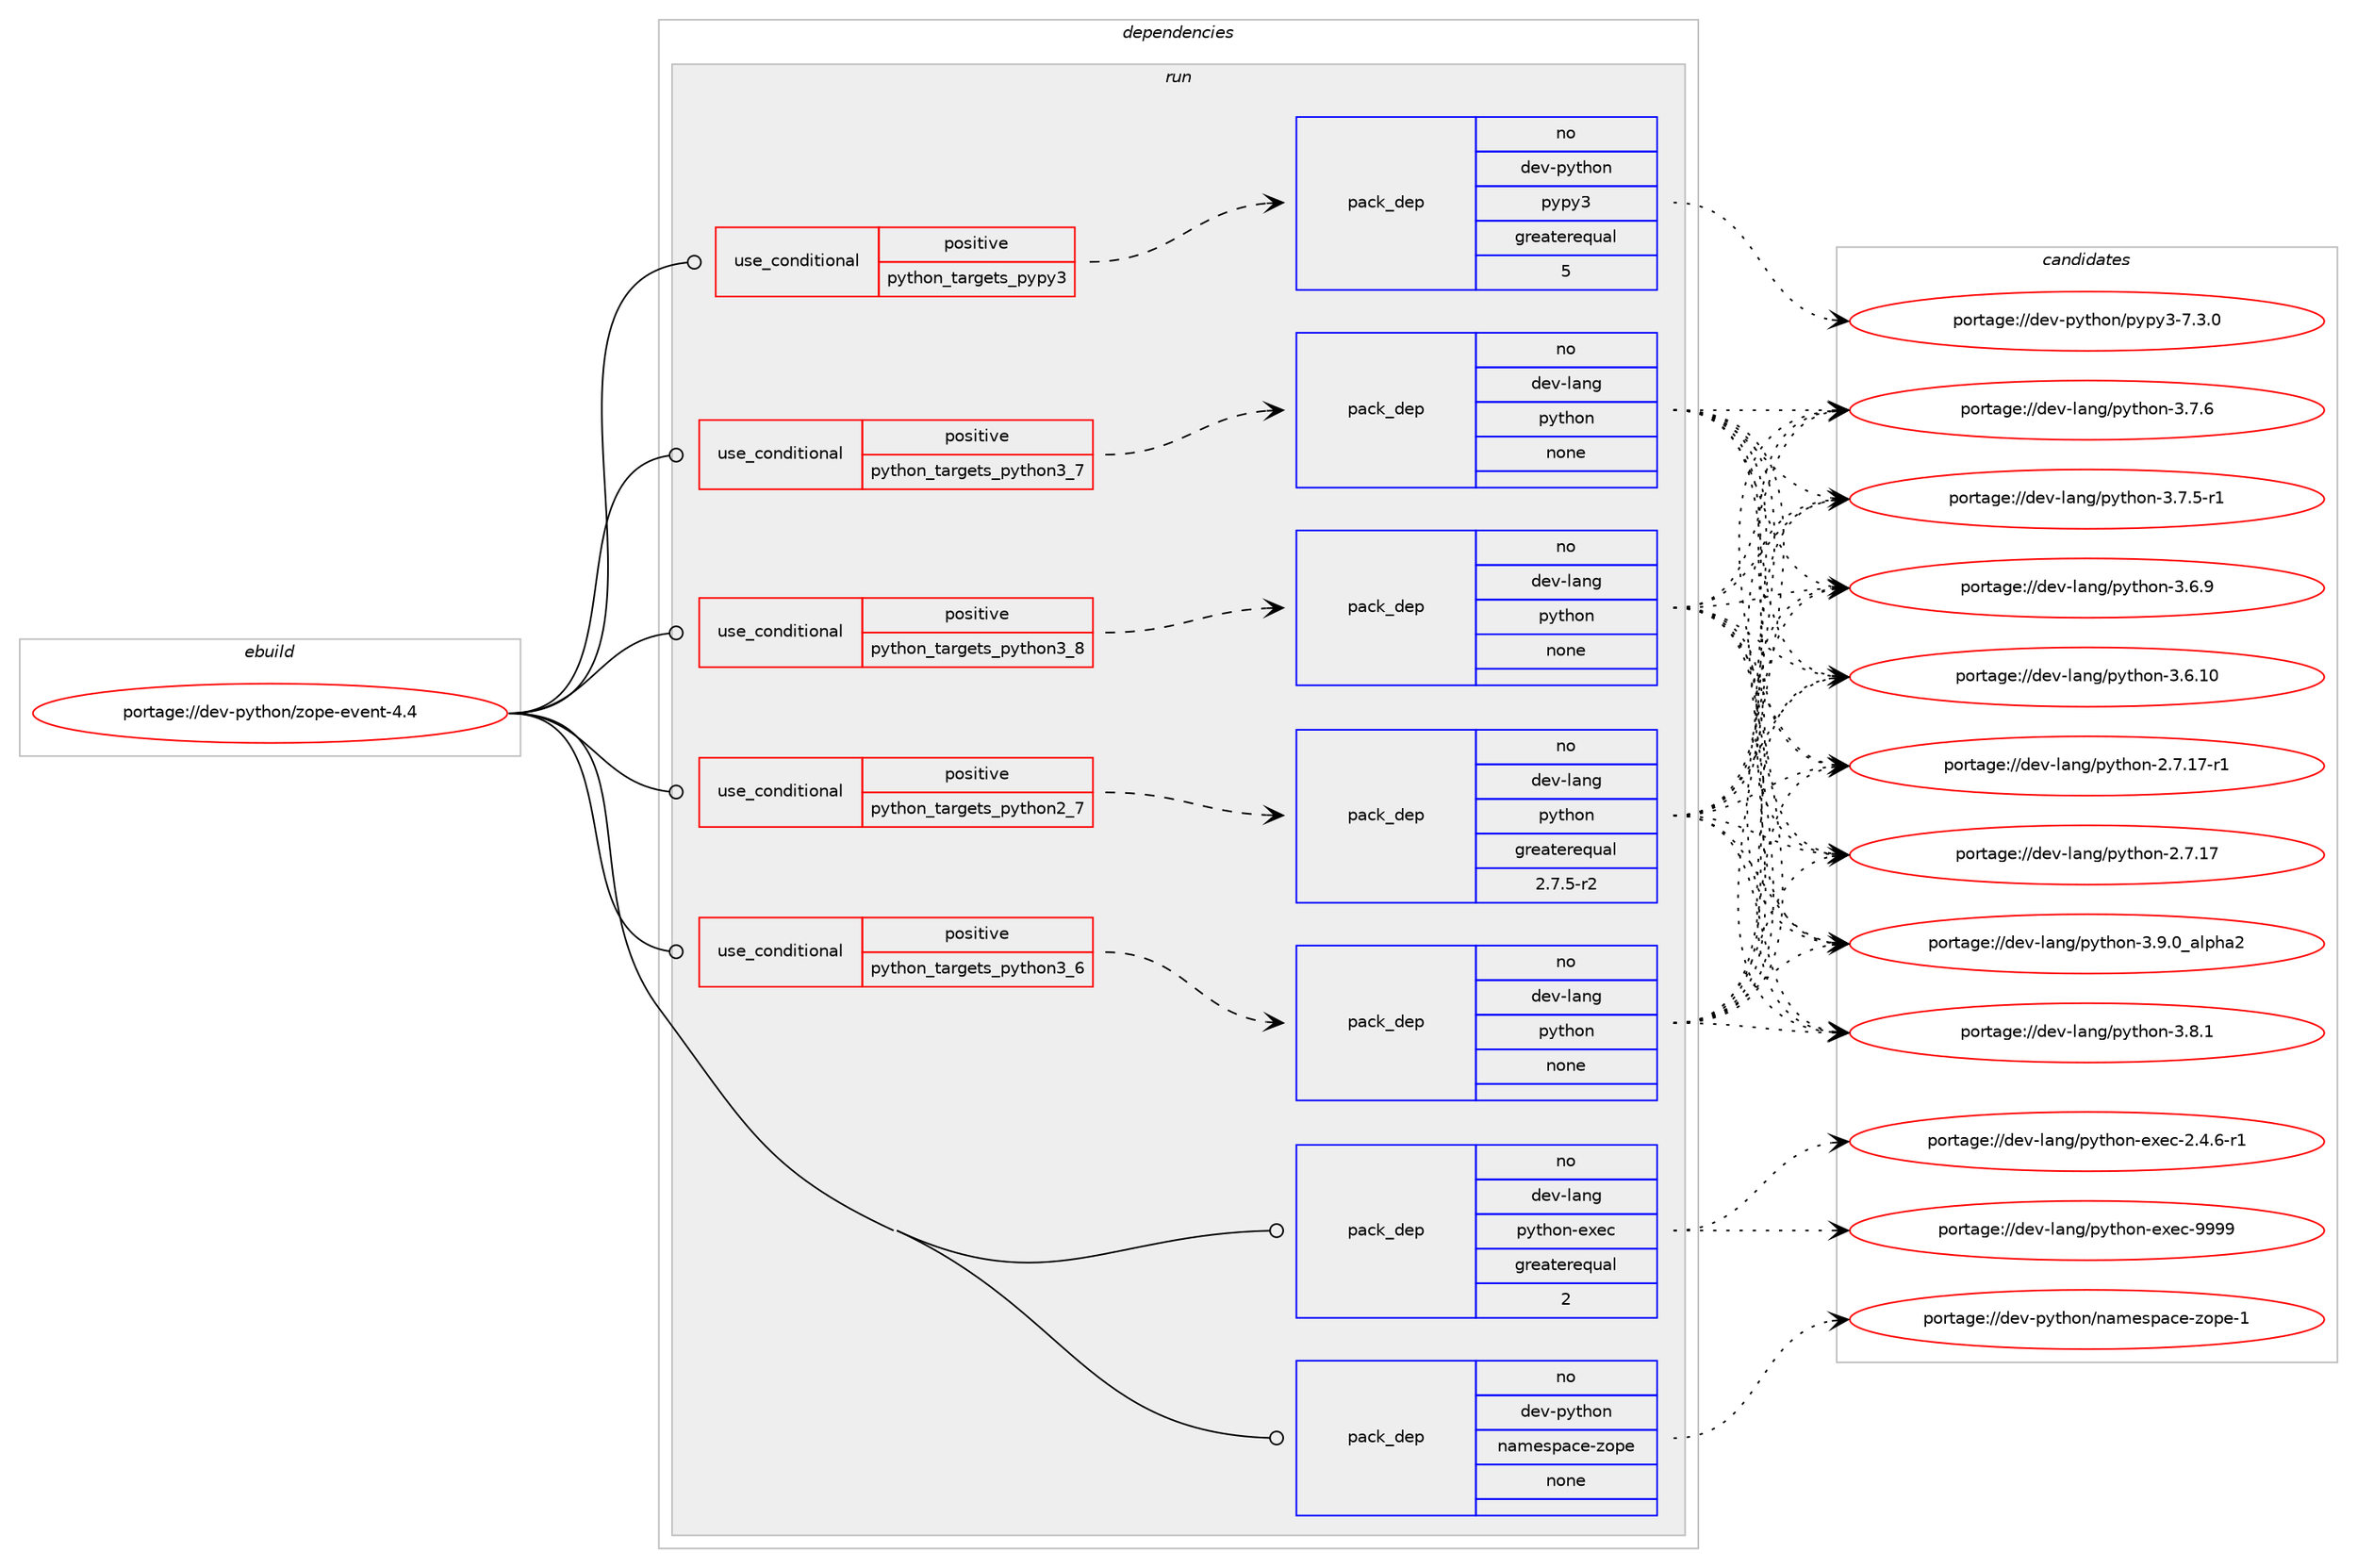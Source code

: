digraph prolog {

# *************
# Graph options
# *************

newrank=true;
concentrate=true;
compound=true;
graph [rankdir=LR,fontname=Helvetica,fontsize=10,ranksep=1.5];#, ranksep=2.5, nodesep=0.2];
edge  [arrowhead=vee];
node  [fontname=Helvetica,fontsize=10];

# **********
# The ebuild
# **********

subgraph cluster_leftcol {
color=gray;
rank=same;
label=<<i>ebuild</i>>;
id [label="portage://dev-python/zope-event-4.4", color=red, width=4, href="../dev-python/zope-event-4.4.svg"];
}

# ****************
# The dependencies
# ****************

subgraph cluster_midcol {
color=gray;
label=<<i>dependencies</i>>;
subgraph cluster_compile {
fillcolor="#eeeeee";
style=filled;
label=<<i>compile</i>>;
}
subgraph cluster_compileandrun {
fillcolor="#eeeeee";
style=filled;
label=<<i>compile and run</i>>;
}
subgraph cluster_run {
fillcolor="#eeeeee";
style=filled;
label=<<i>run</i>>;
subgraph cond103201 {
dependency416581 [label=<<TABLE BORDER="0" CELLBORDER="1" CELLSPACING="0" CELLPADDING="4"><TR><TD ROWSPAN="3" CELLPADDING="10">use_conditional</TD></TR><TR><TD>positive</TD></TR><TR><TD>python_targets_pypy3</TD></TR></TABLE>>, shape=none, color=red];
subgraph pack308499 {
dependency416582 [label=<<TABLE BORDER="0" CELLBORDER="1" CELLSPACING="0" CELLPADDING="4" WIDTH="220"><TR><TD ROWSPAN="6" CELLPADDING="30">pack_dep</TD></TR><TR><TD WIDTH="110">no</TD></TR><TR><TD>dev-python</TD></TR><TR><TD>pypy3</TD></TR><TR><TD>greaterequal</TD></TR><TR><TD>5</TD></TR></TABLE>>, shape=none, color=blue];
}
dependency416581:e -> dependency416582:w [weight=20,style="dashed",arrowhead="vee"];
}
id:e -> dependency416581:w [weight=20,style="solid",arrowhead="odot"];
subgraph cond103202 {
dependency416583 [label=<<TABLE BORDER="0" CELLBORDER="1" CELLSPACING="0" CELLPADDING="4"><TR><TD ROWSPAN="3" CELLPADDING="10">use_conditional</TD></TR><TR><TD>positive</TD></TR><TR><TD>python_targets_python2_7</TD></TR></TABLE>>, shape=none, color=red];
subgraph pack308500 {
dependency416584 [label=<<TABLE BORDER="0" CELLBORDER="1" CELLSPACING="0" CELLPADDING="4" WIDTH="220"><TR><TD ROWSPAN="6" CELLPADDING="30">pack_dep</TD></TR><TR><TD WIDTH="110">no</TD></TR><TR><TD>dev-lang</TD></TR><TR><TD>python</TD></TR><TR><TD>greaterequal</TD></TR><TR><TD>2.7.5-r2</TD></TR></TABLE>>, shape=none, color=blue];
}
dependency416583:e -> dependency416584:w [weight=20,style="dashed",arrowhead="vee"];
}
id:e -> dependency416583:w [weight=20,style="solid",arrowhead="odot"];
subgraph cond103203 {
dependency416585 [label=<<TABLE BORDER="0" CELLBORDER="1" CELLSPACING="0" CELLPADDING="4"><TR><TD ROWSPAN="3" CELLPADDING="10">use_conditional</TD></TR><TR><TD>positive</TD></TR><TR><TD>python_targets_python3_6</TD></TR></TABLE>>, shape=none, color=red];
subgraph pack308501 {
dependency416586 [label=<<TABLE BORDER="0" CELLBORDER="1" CELLSPACING="0" CELLPADDING="4" WIDTH="220"><TR><TD ROWSPAN="6" CELLPADDING="30">pack_dep</TD></TR><TR><TD WIDTH="110">no</TD></TR><TR><TD>dev-lang</TD></TR><TR><TD>python</TD></TR><TR><TD>none</TD></TR><TR><TD></TD></TR></TABLE>>, shape=none, color=blue];
}
dependency416585:e -> dependency416586:w [weight=20,style="dashed",arrowhead="vee"];
}
id:e -> dependency416585:w [weight=20,style="solid",arrowhead="odot"];
subgraph cond103204 {
dependency416587 [label=<<TABLE BORDER="0" CELLBORDER="1" CELLSPACING="0" CELLPADDING="4"><TR><TD ROWSPAN="3" CELLPADDING="10">use_conditional</TD></TR><TR><TD>positive</TD></TR><TR><TD>python_targets_python3_7</TD></TR></TABLE>>, shape=none, color=red];
subgraph pack308502 {
dependency416588 [label=<<TABLE BORDER="0" CELLBORDER="1" CELLSPACING="0" CELLPADDING="4" WIDTH="220"><TR><TD ROWSPAN="6" CELLPADDING="30">pack_dep</TD></TR><TR><TD WIDTH="110">no</TD></TR><TR><TD>dev-lang</TD></TR><TR><TD>python</TD></TR><TR><TD>none</TD></TR><TR><TD></TD></TR></TABLE>>, shape=none, color=blue];
}
dependency416587:e -> dependency416588:w [weight=20,style="dashed",arrowhead="vee"];
}
id:e -> dependency416587:w [weight=20,style="solid",arrowhead="odot"];
subgraph cond103205 {
dependency416589 [label=<<TABLE BORDER="0" CELLBORDER="1" CELLSPACING="0" CELLPADDING="4"><TR><TD ROWSPAN="3" CELLPADDING="10">use_conditional</TD></TR><TR><TD>positive</TD></TR><TR><TD>python_targets_python3_8</TD></TR></TABLE>>, shape=none, color=red];
subgraph pack308503 {
dependency416590 [label=<<TABLE BORDER="0" CELLBORDER="1" CELLSPACING="0" CELLPADDING="4" WIDTH="220"><TR><TD ROWSPAN="6" CELLPADDING="30">pack_dep</TD></TR><TR><TD WIDTH="110">no</TD></TR><TR><TD>dev-lang</TD></TR><TR><TD>python</TD></TR><TR><TD>none</TD></TR><TR><TD></TD></TR></TABLE>>, shape=none, color=blue];
}
dependency416589:e -> dependency416590:w [weight=20,style="dashed",arrowhead="vee"];
}
id:e -> dependency416589:w [weight=20,style="solid",arrowhead="odot"];
subgraph pack308504 {
dependency416591 [label=<<TABLE BORDER="0" CELLBORDER="1" CELLSPACING="0" CELLPADDING="4" WIDTH="220"><TR><TD ROWSPAN="6" CELLPADDING="30">pack_dep</TD></TR><TR><TD WIDTH="110">no</TD></TR><TR><TD>dev-lang</TD></TR><TR><TD>python-exec</TD></TR><TR><TD>greaterequal</TD></TR><TR><TD>2</TD></TR></TABLE>>, shape=none, color=blue];
}
id:e -> dependency416591:w [weight=20,style="solid",arrowhead="odot"];
subgraph pack308505 {
dependency416592 [label=<<TABLE BORDER="0" CELLBORDER="1" CELLSPACING="0" CELLPADDING="4" WIDTH="220"><TR><TD ROWSPAN="6" CELLPADDING="30">pack_dep</TD></TR><TR><TD WIDTH="110">no</TD></TR><TR><TD>dev-python</TD></TR><TR><TD>namespace-zope</TD></TR><TR><TD>none</TD></TR><TR><TD></TD></TR></TABLE>>, shape=none, color=blue];
}
id:e -> dependency416592:w [weight=20,style="solid",arrowhead="odot"];
}
}

# **************
# The candidates
# **************

subgraph cluster_choices {
rank=same;
color=gray;
label=<<i>candidates</i>>;

subgraph choice308499 {
color=black;
nodesep=1;
choice100101118451121211161041111104711212111212151455546514648 [label="portage://dev-python/pypy3-7.3.0", color=red, width=4,href="../dev-python/pypy3-7.3.0.svg"];
dependency416582:e -> choice100101118451121211161041111104711212111212151455546514648:w [style=dotted,weight="100"];
}
subgraph choice308500 {
color=black;
nodesep=1;
choice10010111845108971101034711212111610411111045514657464895971081121049750 [label="portage://dev-lang/python-3.9.0_alpha2", color=red, width=4,href="../dev-lang/python-3.9.0_alpha2.svg"];
choice100101118451089711010347112121116104111110455146564649 [label="portage://dev-lang/python-3.8.1", color=red, width=4,href="../dev-lang/python-3.8.1.svg"];
choice100101118451089711010347112121116104111110455146554654 [label="portage://dev-lang/python-3.7.6", color=red, width=4,href="../dev-lang/python-3.7.6.svg"];
choice1001011184510897110103471121211161041111104551465546534511449 [label="portage://dev-lang/python-3.7.5-r1", color=red, width=4,href="../dev-lang/python-3.7.5-r1.svg"];
choice100101118451089711010347112121116104111110455146544657 [label="portage://dev-lang/python-3.6.9", color=red, width=4,href="../dev-lang/python-3.6.9.svg"];
choice10010111845108971101034711212111610411111045514654464948 [label="portage://dev-lang/python-3.6.10", color=red, width=4,href="../dev-lang/python-3.6.10.svg"];
choice100101118451089711010347112121116104111110455046554649554511449 [label="portage://dev-lang/python-2.7.17-r1", color=red, width=4,href="../dev-lang/python-2.7.17-r1.svg"];
choice10010111845108971101034711212111610411111045504655464955 [label="portage://dev-lang/python-2.7.17", color=red, width=4,href="../dev-lang/python-2.7.17.svg"];
dependency416584:e -> choice10010111845108971101034711212111610411111045514657464895971081121049750:w [style=dotted,weight="100"];
dependency416584:e -> choice100101118451089711010347112121116104111110455146564649:w [style=dotted,weight="100"];
dependency416584:e -> choice100101118451089711010347112121116104111110455146554654:w [style=dotted,weight="100"];
dependency416584:e -> choice1001011184510897110103471121211161041111104551465546534511449:w [style=dotted,weight="100"];
dependency416584:e -> choice100101118451089711010347112121116104111110455146544657:w [style=dotted,weight="100"];
dependency416584:e -> choice10010111845108971101034711212111610411111045514654464948:w [style=dotted,weight="100"];
dependency416584:e -> choice100101118451089711010347112121116104111110455046554649554511449:w [style=dotted,weight="100"];
dependency416584:e -> choice10010111845108971101034711212111610411111045504655464955:w [style=dotted,weight="100"];
}
subgraph choice308501 {
color=black;
nodesep=1;
choice10010111845108971101034711212111610411111045514657464895971081121049750 [label="portage://dev-lang/python-3.9.0_alpha2", color=red, width=4,href="../dev-lang/python-3.9.0_alpha2.svg"];
choice100101118451089711010347112121116104111110455146564649 [label="portage://dev-lang/python-3.8.1", color=red, width=4,href="../dev-lang/python-3.8.1.svg"];
choice100101118451089711010347112121116104111110455146554654 [label="portage://dev-lang/python-3.7.6", color=red, width=4,href="../dev-lang/python-3.7.6.svg"];
choice1001011184510897110103471121211161041111104551465546534511449 [label="portage://dev-lang/python-3.7.5-r1", color=red, width=4,href="../dev-lang/python-3.7.5-r1.svg"];
choice100101118451089711010347112121116104111110455146544657 [label="portage://dev-lang/python-3.6.9", color=red, width=4,href="../dev-lang/python-3.6.9.svg"];
choice10010111845108971101034711212111610411111045514654464948 [label="portage://dev-lang/python-3.6.10", color=red, width=4,href="../dev-lang/python-3.6.10.svg"];
choice100101118451089711010347112121116104111110455046554649554511449 [label="portage://dev-lang/python-2.7.17-r1", color=red, width=4,href="../dev-lang/python-2.7.17-r1.svg"];
choice10010111845108971101034711212111610411111045504655464955 [label="portage://dev-lang/python-2.7.17", color=red, width=4,href="../dev-lang/python-2.7.17.svg"];
dependency416586:e -> choice10010111845108971101034711212111610411111045514657464895971081121049750:w [style=dotted,weight="100"];
dependency416586:e -> choice100101118451089711010347112121116104111110455146564649:w [style=dotted,weight="100"];
dependency416586:e -> choice100101118451089711010347112121116104111110455146554654:w [style=dotted,weight="100"];
dependency416586:e -> choice1001011184510897110103471121211161041111104551465546534511449:w [style=dotted,weight="100"];
dependency416586:e -> choice100101118451089711010347112121116104111110455146544657:w [style=dotted,weight="100"];
dependency416586:e -> choice10010111845108971101034711212111610411111045514654464948:w [style=dotted,weight="100"];
dependency416586:e -> choice100101118451089711010347112121116104111110455046554649554511449:w [style=dotted,weight="100"];
dependency416586:e -> choice10010111845108971101034711212111610411111045504655464955:w [style=dotted,weight="100"];
}
subgraph choice308502 {
color=black;
nodesep=1;
choice10010111845108971101034711212111610411111045514657464895971081121049750 [label="portage://dev-lang/python-3.9.0_alpha2", color=red, width=4,href="../dev-lang/python-3.9.0_alpha2.svg"];
choice100101118451089711010347112121116104111110455146564649 [label="portage://dev-lang/python-3.8.1", color=red, width=4,href="../dev-lang/python-3.8.1.svg"];
choice100101118451089711010347112121116104111110455146554654 [label="portage://dev-lang/python-3.7.6", color=red, width=4,href="../dev-lang/python-3.7.6.svg"];
choice1001011184510897110103471121211161041111104551465546534511449 [label="portage://dev-lang/python-3.7.5-r1", color=red, width=4,href="../dev-lang/python-3.7.5-r1.svg"];
choice100101118451089711010347112121116104111110455146544657 [label="portage://dev-lang/python-3.6.9", color=red, width=4,href="../dev-lang/python-3.6.9.svg"];
choice10010111845108971101034711212111610411111045514654464948 [label="portage://dev-lang/python-3.6.10", color=red, width=4,href="../dev-lang/python-3.6.10.svg"];
choice100101118451089711010347112121116104111110455046554649554511449 [label="portage://dev-lang/python-2.7.17-r1", color=red, width=4,href="../dev-lang/python-2.7.17-r1.svg"];
choice10010111845108971101034711212111610411111045504655464955 [label="portage://dev-lang/python-2.7.17", color=red, width=4,href="../dev-lang/python-2.7.17.svg"];
dependency416588:e -> choice10010111845108971101034711212111610411111045514657464895971081121049750:w [style=dotted,weight="100"];
dependency416588:e -> choice100101118451089711010347112121116104111110455146564649:w [style=dotted,weight="100"];
dependency416588:e -> choice100101118451089711010347112121116104111110455146554654:w [style=dotted,weight="100"];
dependency416588:e -> choice1001011184510897110103471121211161041111104551465546534511449:w [style=dotted,weight="100"];
dependency416588:e -> choice100101118451089711010347112121116104111110455146544657:w [style=dotted,weight="100"];
dependency416588:e -> choice10010111845108971101034711212111610411111045514654464948:w [style=dotted,weight="100"];
dependency416588:e -> choice100101118451089711010347112121116104111110455046554649554511449:w [style=dotted,weight="100"];
dependency416588:e -> choice10010111845108971101034711212111610411111045504655464955:w [style=dotted,weight="100"];
}
subgraph choice308503 {
color=black;
nodesep=1;
choice10010111845108971101034711212111610411111045514657464895971081121049750 [label="portage://dev-lang/python-3.9.0_alpha2", color=red, width=4,href="../dev-lang/python-3.9.0_alpha2.svg"];
choice100101118451089711010347112121116104111110455146564649 [label="portage://dev-lang/python-3.8.1", color=red, width=4,href="../dev-lang/python-3.8.1.svg"];
choice100101118451089711010347112121116104111110455146554654 [label="portage://dev-lang/python-3.7.6", color=red, width=4,href="../dev-lang/python-3.7.6.svg"];
choice1001011184510897110103471121211161041111104551465546534511449 [label="portage://dev-lang/python-3.7.5-r1", color=red, width=4,href="../dev-lang/python-3.7.5-r1.svg"];
choice100101118451089711010347112121116104111110455146544657 [label="portage://dev-lang/python-3.6.9", color=red, width=4,href="../dev-lang/python-3.6.9.svg"];
choice10010111845108971101034711212111610411111045514654464948 [label="portage://dev-lang/python-3.6.10", color=red, width=4,href="../dev-lang/python-3.6.10.svg"];
choice100101118451089711010347112121116104111110455046554649554511449 [label="portage://dev-lang/python-2.7.17-r1", color=red, width=4,href="../dev-lang/python-2.7.17-r1.svg"];
choice10010111845108971101034711212111610411111045504655464955 [label="portage://dev-lang/python-2.7.17", color=red, width=4,href="../dev-lang/python-2.7.17.svg"];
dependency416590:e -> choice10010111845108971101034711212111610411111045514657464895971081121049750:w [style=dotted,weight="100"];
dependency416590:e -> choice100101118451089711010347112121116104111110455146564649:w [style=dotted,weight="100"];
dependency416590:e -> choice100101118451089711010347112121116104111110455146554654:w [style=dotted,weight="100"];
dependency416590:e -> choice1001011184510897110103471121211161041111104551465546534511449:w [style=dotted,weight="100"];
dependency416590:e -> choice100101118451089711010347112121116104111110455146544657:w [style=dotted,weight="100"];
dependency416590:e -> choice10010111845108971101034711212111610411111045514654464948:w [style=dotted,weight="100"];
dependency416590:e -> choice100101118451089711010347112121116104111110455046554649554511449:w [style=dotted,weight="100"];
dependency416590:e -> choice10010111845108971101034711212111610411111045504655464955:w [style=dotted,weight="100"];
}
subgraph choice308504 {
color=black;
nodesep=1;
choice10010111845108971101034711212111610411111045101120101994557575757 [label="portage://dev-lang/python-exec-9999", color=red, width=4,href="../dev-lang/python-exec-9999.svg"];
choice10010111845108971101034711212111610411111045101120101994550465246544511449 [label="portage://dev-lang/python-exec-2.4.6-r1", color=red, width=4,href="../dev-lang/python-exec-2.4.6-r1.svg"];
dependency416591:e -> choice10010111845108971101034711212111610411111045101120101994557575757:w [style=dotted,weight="100"];
dependency416591:e -> choice10010111845108971101034711212111610411111045101120101994550465246544511449:w [style=dotted,weight="100"];
}
subgraph choice308505 {
color=black;
nodesep=1;
choice1001011184511212111610411111047110971091011151129799101451221111121014549 [label="portage://dev-python/namespace-zope-1", color=red, width=4,href="../dev-python/namespace-zope-1.svg"];
dependency416592:e -> choice1001011184511212111610411111047110971091011151129799101451221111121014549:w [style=dotted,weight="100"];
}
}

}
